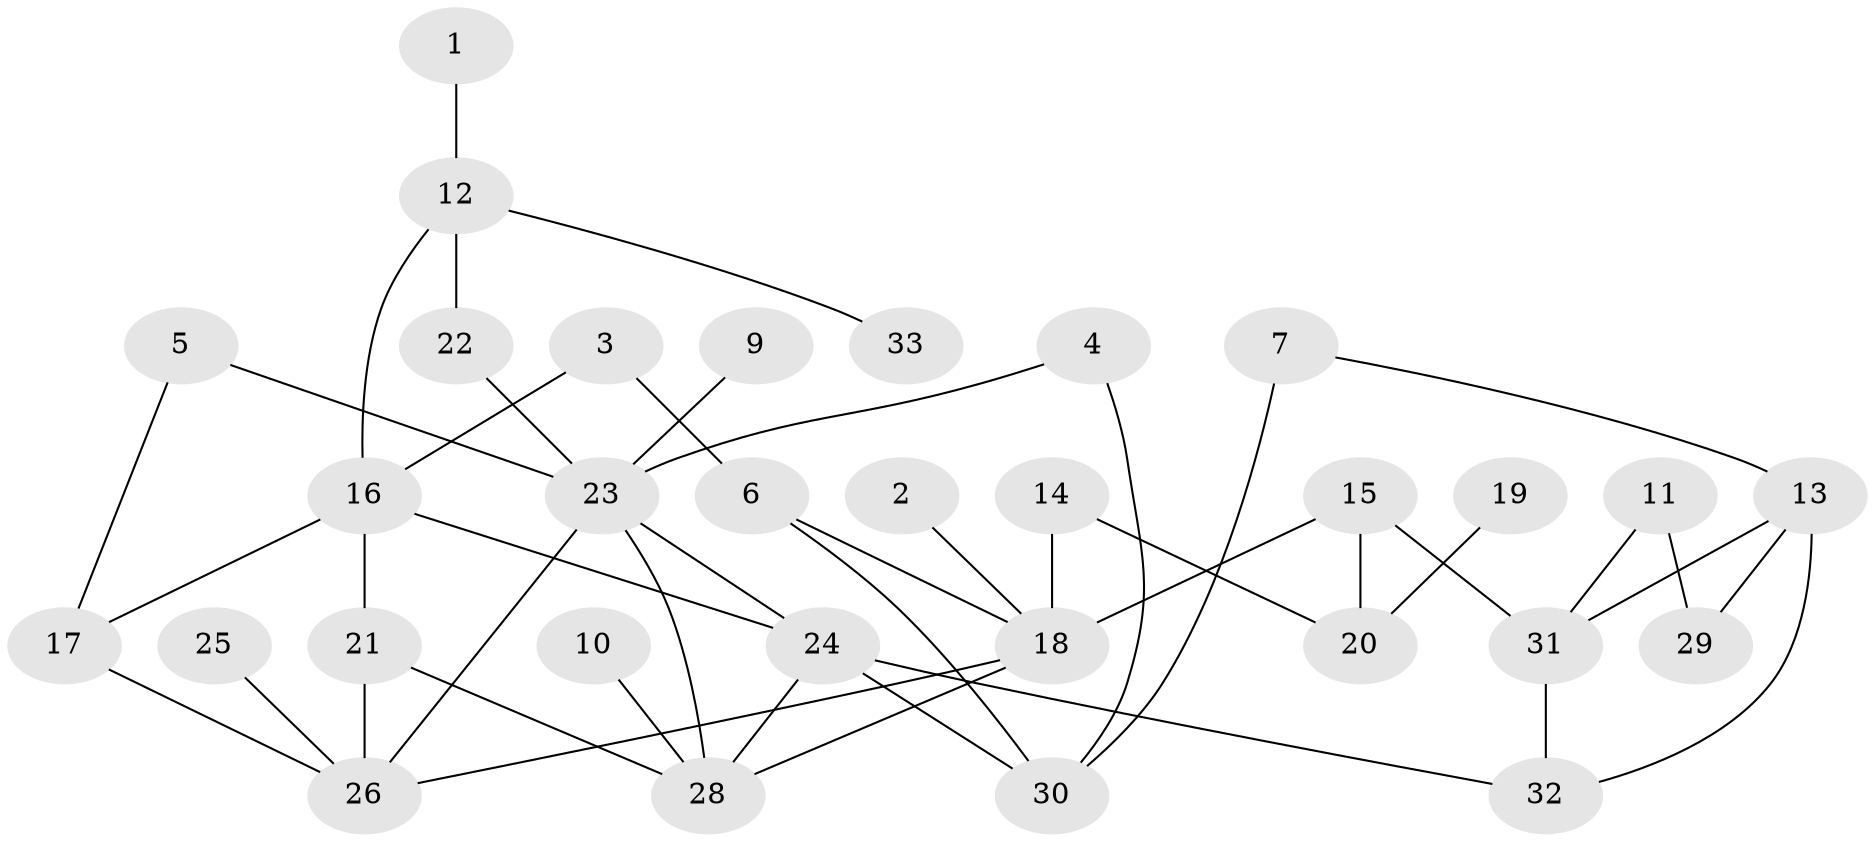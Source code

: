 // original degree distribution, {3: 0.23076923076923078, 2: 0.35384615384615387, 4: 0.13846153846153847, 5: 0.046153846153846156, 1: 0.18461538461538463, 0: 0.03076923076923077, 6: 0.015384615384615385}
// Generated by graph-tools (version 1.1) at 2025/25/03/09/25 03:25:15]
// undirected, 31 vertices, 45 edges
graph export_dot {
graph [start="1"]
  node [color=gray90,style=filled];
  1;
  2;
  3;
  4;
  5;
  6;
  7;
  9;
  10;
  11;
  12;
  13;
  14;
  15;
  16;
  17;
  18;
  19;
  20;
  21;
  22;
  23;
  24;
  25;
  26;
  28;
  29;
  30;
  31;
  32;
  33;
  1 -- 12 [weight=1.0];
  2 -- 18 [weight=1.0];
  3 -- 6 [weight=1.0];
  3 -- 16 [weight=1.0];
  4 -- 23 [weight=1.0];
  4 -- 30 [weight=1.0];
  5 -- 17 [weight=1.0];
  5 -- 23 [weight=1.0];
  6 -- 18 [weight=1.0];
  6 -- 30 [weight=1.0];
  7 -- 13 [weight=1.0];
  7 -- 30 [weight=1.0];
  9 -- 23 [weight=2.0];
  10 -- 28 [weight=1.0];
  11 -- 29 [weight=1.0];
  11 -- 31 [weight=1.0];
  12 -- 16 [weight=1.0];
  12 -- 22 [weight=2.0];
  12 -- 33 [weight=1.0];
  13 -- 29 [weight=1.0];
  13 -- 31 [weight=1.0];
  13 -- 32 [weight=1.0];
  14 -- 18 [weight=1.0];
  14 -- 20 [weight=1.0];
  15 -- 18 [weight=1.0];
  15 -- 20 [weight=1.0];
  15 -- 31 [weight=1.0];
  16 -- 17 [weight=1.0];
  16 -- 21 [weight=1.0];
  16 -- 24 [weight=1.0];
  17 -- 26 [weight=1.0];
  18 -- 26 [weight=1.0];
  18 -- 28 [weight=1.0];
  19 -- 20 [weight=1.0];
  21 -- 26 [weight=1.0];
  21 -- 28 [weight=1.0];
  22 -- 23 [weight=1.0];
  23 -- 24 [weight=1.0];
  23 -- 26 [weight=1.0];
  23 -- 28 [weight=1.0];
  24 -- 28 [weight=1.0];
  24 -- 30 [weight=1.0];
  24 -- 32 [weight=1.0];
  25 -- 26 [weight=1.0];
  31 -- 32 [weight=1.0];
}
